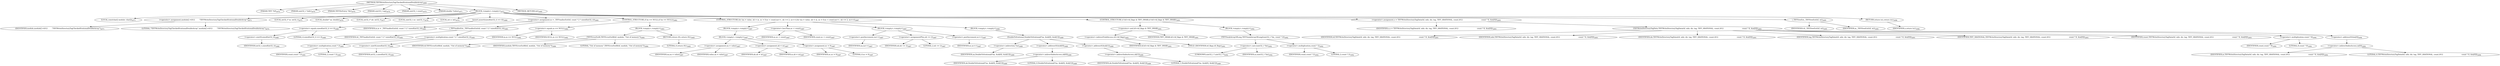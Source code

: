 digraph "TIFFWriteDirectoryTagCheckedSrationalDoubleArray" {  
"70737" [label = <(METHOD,TIFFWriteDirectoryTagCheckedSrationalDoubleArray)<SUB>2469</SUB>> ]
"70738" [label = <(PARAM,TIFF *tif)<SUB>2470</SUB>> ]
"70739" [label = <(PARAM,uint32_t *ndir)<SUB>2470</SUB>> ]
"70740" [label = <(PARAM,TIFFDirEntry *dir)<SUB>2470</SUB>> ]
"70741" [label = <(PARAM,uint16_t tag)<SUB>2470</SUB>> ]
"70742" [label = <(PARAM,uint32_t count)<SUB>2470</SUB>> ]
"70743" [label = <(PARAM,double *value)<SUB>2471</SUB>> ]
"70744" [label = <(BLOCK,&lt;empty&gt;,&lt;empty&gt;)<SUB>2472</SUB>> ]
"70745" [label = <(LOCAL,constchar[] module: char[])<SUB>2473</SUB>> ]
"70746" [label = <(&lt;operator&gt;.assignment,module[] =\012        &quot;TIFFWriteDirectoryTagCheckedSrationalDoubleArray&quot;)<SUB>2473</SUB>> ]
"70747" [label = <(IDENTIFIER,module,module[] =\012        &quot;TIFFWriteDirectoryTagCheckedSrationalDoubleArray&quot;)<SUB>2473</SUB>> ]
"70748" [label = <(LITERAL,&quot;TIFFWriteDirectoryTagCheckedSrationalDoubleArray&quot;,module[] =\012        &quot;TIFFWriteDirectoryTagCheckedSrationalDoubleArray&quot;)<SUB>2474</SUB>> ]
"70749" [label = <(LOCAL,int32_t* m: int32_t)<SUB>2475</SUB>> ]
"70750" [label = <(LOCAL,double* na: double)<SUB>2476</SUB>> ]
"70751" [label = <(LOCAL,int32_t* nb: int32_t)<SUB>2477</SUB>> ]
"70752" [label = <(LOCAL,uint32_t nc: uint32_t)<SUB>2478</SUB>> ]
"70753" [label = <(LOCAL,int o: int)<SUB>2479</SUB>> ]
"70754" [label = <(assert,assert(sizeof(int32_t) == 4))<SUB>2480</SUB>> ]
"70755" [label = <(&lt;operator&gt;.equals,sizeof(int32_t) == 4)<SUB>2480</SUB>> ]
"70756" [label = <(&lt;operator&gt;.sizeOf,sizeof(int32_t))<SUB>2480</SUB>> ]
"70757" [label = <(IDENTIFIER,int32_t,sizeof(int32_t))<SUB>2480</SUB>> ]
"70758" [label = <(LITERAL,4,sizeof(int32_t) == 4)<SUB>2480</SUB>> ]
"70759" [label = <(&lt;operator&gt;.assignment,m = _TIFFmallocExt(tif, count * 2 * sizeof(int32_t)))<SUB>2481</SUB>> ]
"70760" [label = <(IDENTIFIER,m,m = _TIFFmallocExt(tif, count * 2 * sizeof(int32_t)))<SUB>2481</SUB>> ]
"70761" [label = <(_TIFFmallocExt,_TIFFmallocExt(tif, count * 2 * sizeof(int32_t)))<SUB>2481</SUB>> ]
"70762" [label = <(IDENTIFIER,tif,_TIFFmallocExt(tif, count * 2 * sizeof(int32_t)))<SUB>2481</SUB>> ]
"70763" [label = <(&lt;operator&gt;.multiplication,count * 2 * sizeof(int32_t))<SUB>2481</SUB>> ]
"70764" [label = <(&lt;operator&gt;.multiplication,count * 2)<SUB>2481</SUB>> ]
"70765" [label = <(IDENTIFIER,count,count * 2)<SUB>2481</SUB>> ]
"70766" [label = <(LITERAL,2,count * 2)<SUB>2481</SUB>> ]
"70767" [label = <(&lt;operator&gt;.sizeOf,sizeof(int32_t))<SUB>2481</SUB>> ]
"70768" [label = <(IDENTIFIER,int32_t,sizeof(int32_t))<SUB>2481</SUB>> ]
"70769" [label = <(CONTROL_STRUCTURE,if (m == NULL),if (m == NULL))<SUB>2482</SUB>> ]
"70770" [label = <(&lt;operator&gt;.equals,m == NULL)<SUB>2482</SUB>> ]
"70771" [label = <(IDENTIFIER,m,m == NULL)<SUB>2482</SUB>> ]
"70772" [label = <(IDENTIFIER,NULL,m == NULL)<SUB>2482</SUB>> ]
"70773" [label = <(BLOCK,&lt;empty&gt;,&lt;empty&gt;)<SUB>2483</SUB>> ]
"70774" [label = <(TIFFErrorExtR,TIFFErrorExtR(tif, module, &quot;Out of memory&quot;))<SUB>2484</SUB>> ]
"70775" [label = <(IDENTIFIER,tif,TIFFErrorExtR(tif, module, &quot;Out of memory&quot;))<SUB>2484</SUB>> ]
"70776" [label = <(IDENTIFIER,module,TIFFErrorExtR(tif, module, &quot;Out of memory&quot;))<SUB>2484</SUB>> ]
"70777" [label = <(LITERAL,&quot;Out of memory&quot;,TIFFErrorExtR(tif, module, &quot;Out of memory&quot;))<SUB>2484</SUB>> ]
"70778" [label = <(RETURN,return (0);,return (0);)<SUB>2485</SUB>> ]
"70779" [label = <(LITERAL,0,return (0);)<SUB>2485</SUB>> ]
"70780" [label = <(CONTROL_STRUCTURE,for (na = value, nb = m, nc = 0;nc &lt; count;na++, nb += 2, nc++),for (na = value, nb = m, nc = 0;nc &lt; count;na++, nb += 2, nc++))<SUB>2487</SUB>> ]
"70781" [label = <(BLOCK,&lt;empty&gt;,&lt;empty&gt;)<SUB>2487</SUB>> ]
"70782" [label = <(BLOCK,&lt;empty&gt;,&lt;empty&gt;)<SUB>2487</SUB>> ]
"70783" [label = <(&lt;operator&gt;.assignment,na = value)<SUB>2487</SUB>> ]
"70784" [label = <(IDENTIFIER,na,na = value)<SUB>2487</SUB>> ]
"70785" [label = <(IDENTIFIER,value,na = value)<SUB>2487</SUB>> ]
"70786" [label = <(&lt;operator&gt;.assignment,nb = m)<SUB>2487</SUB>> ]
"70787" [label = <(IDENTIFIER,nb,nb = m)<SUB>2487</SUB>> ]
"70788" [label = <(IDENTIFIER,m,nb = m)<SUB>2487</SUB>> ]
"70789" [label = <(&lt;operator&gt;.assignment,nc = 0)<SUB>2487</SUB>> ]
"70790" [label = <(IDENTIFIER,nc,nc = 0)<SUB>2487</SUB>> ]
"70791" [label = <(LITERAL,0,nc = 0)<SUB>2487</SUB>> ]
"70792" [label = <(&lt;operator&gt;.lessThan,nc &lt; count)<SUB>2487</SUB>> ]
"70793" [label = <(IDENTIFIER,nc,nc &lt; count)<SUB>2487</SUB>> ]
"70794" [label = <(IDENTIFIER,count,nc &lt; count)<SUB>2487</SUB>> ]
"70795" [label = <(BLOCK,&lt;empty&gt;,&lt;empty&gt;)<SUB>2487</SUB>> ]
"70796" [label = <(&lt;operator&gt;.postIncrement,na++)<SUB>2487</SUB>> ]
"70797" [label = <(IDENTIFIER,na,na++)<SUB>2487</SUB>> ]
"70798" [label = <(&lt;operator&gt;.assignmentPlus,nb += 2)<SUB>2487</SUB>> ]
"70799" [label = <(IDENTIFIER,nb,nb += 2)<SUB>2487</SUB>> ]
"70800" [label = <(LITERAL,2,nb += 2)<SUB>2487</SUB>> ]
"70801" [label = <(&lt;operator&gt;.postIncrement,nc++)<SUB>2487</SUB>> ]
"70802" [label = <(IDENTIFIER,nc,nc++)<SUB>2487</SUB>> ]
"70803" [label = <(BLOCK,&lt;empty&gt;,&lt;empty&gt;)<SUB>2488</SUB>> ]
"70804" [label = <(DoubleToSrational,DoubleToSrational(*na, &amp;nb[0], &amp;nb[1]))<SUB>2489</SUB>> ]
"70805" [label = <(&lt;operator&gt;.indirection,*na)<SUB>2489</SUB>> ]
"70806" [label = <(IDENTIFIER,na,DoubleToSrational(*na, &amp;nb[0], &amp;nb[1]))<SUB>2489</SUB>> ]
"70807" [label = <(&lt;operator&gt;.addressOf,&amp;nb[0])<SUB>2489</SUB>> ]
"70808" [label = <(&lt;operator&gt;.indirectIndexAccess,nb[0])<SUB>2489</SUB>> ]
"70809" [label = <(IDENTIFIER,nb,DoubleToSrational(*na, &amp;nb[0], &amp;nb[1]))<SUB>2489</SUB>> ]
"70810" [label = <(LITERAL,0,DoubleToSrational(*na, &amp;nb[0], &amp;nb[1]))<SUB>2489</SUB>> ]
"70811" [label = <(&lt;operator&gt;.addressOf,&amp;nb[1])<SUB>2489</SUB>> ]
"70812" [label = <(&lt;operator&gt;.indirectIndexAccess,nb[1])<SUB>2489</SUB>> ]
"70813" [label = <(IDENTIFIER,nb,DoubleToSrational(*na, &amp;nb[0], &amp;nb[1]))<SUB>2489</SUB>> ]
"70814" [label = <(LITERAL,1,DoubleToSrational(*na, &amp;nb[0], &amp;nb[1]))<SUB>2489</SUB>> ]
"70815" [label = <(CONTROL_STRUCTURE,if (tif-&gt;tif_flags &amp; TIFF_SWAB),if (tif-&gt;tif_flags &amp; TIFF_SWAB))<SUB>2491</SUB>> ]
"70816" [label = <(&lt;operator&gt;.and,tif-&gt;tif_flags &amp; TIFF_SWAB)<SUB>2491</SUB>> ]
"70817" [label = <(&lt;operator&gt;.indirectFieldAccess,tif-&gt;tif_flags)<SUB>2491</SUB>> ]
"70818" [label = <(IDENTIFIER,tif,tif-&gt;tif_flags &amp; TIFF_SWAB)<SUB>2491</SUB>> ]
"70819" [label = <(FIELD_IDENTIFIER,tif_flags,tif_flags)<SUB>2491</SUB>> ]
"70820" [label = <(IDENTIFIER,TIFF_SWAB,tif-&gt;tif_flags &amp; TIFF_SWAB)<SUB>2491</SUB>> ]
"70821" [label = <(BLOCK,&lt;empty&gt;,&lt;empty&gt;)<SUB>2492</SUB>> ]
"70822" [label = <(TIFFSwabArrayOfLong,TIFFSwabArrayOfLong((uint32_t *)m, count * 2))<SUB>2492</SUB>> ]
"70823" [label = <(&lt;operator&gt;.cast,(uint32_t *)m)<SUB>2492</SUB>> ]
"70824" [label = <(UNKNOWN,uint32_t *,uint32_t *)<SUB>2492</SUB>> ]
"70825" [label = <(IDENTIFIER,m,(uint32_t *)m)<SUB>2492</SUB>> ]
"70826" [label = <(&lt;operator&gt;.multiplication,count * 2)<SUB>2492</SUB>> ]
"70827" [label = <(IDENTIFIER,count,count * 2)<SUB>2492</SUB>> ]
"70828" [label = <(LITERAL,2,count * 2)<SUB>2492</SUB>> ]
"70829" [label = <(&lt;operator&gt;.assignment,o = TIFFWriteDirectoryTagData(tif, ndir, dir, tag, TIFF_SRATIONAL, count,\012                                  count * 8, &amp;m[0]))<SUB>2493</SUB>> ]
"70830" [label = <(IDENTIFIER,o,o = TIFFWriteDirectoryTagData(tif, ndir, dir, tag, TIFF_SRATIONAL, count,\012                                  count * 8, &amp;m[0]))<SUB>2493</SUB>> ]
"70831" [label = <(TIFFWriteDirectoryTagData,TIFFWriteDirectoryTagData(tif, ndir, dir, tag, TIFF_SRATIONAL, count,\012                                  count * 8, &amp;m[0]))<SUB>2493</SUB>> ]
"70832" [label = <(IDENTIFIER,tif,TIFFWriteDirectoryTagData(tif, ndir, dir, tag, TIFF_SRATIONAL, count,\012                                  count * 8, &amp;m[0]))<SUB>2493</SUB>> ]
"70833" [label = <(IDENTIFIER,ndir,TIFFWriteDirectoryTagData(tif, ndir, dir, tag, TIFF_SRATIONAL, count,\012                                  count * 8, &amp;m[0]))<SUB>2493</SUB>> ]
"70834" [label = <(IDENTIFIER,dir,TIFFWriteDirectoryTagData(tif, ndir, dir, tag, TIFF_SRATIONAL, count,\012                                  count * 8, &amp;m[0]))<SUB>2493</SUB>> ]
"70835" [label = <(IDENTIFIER,tag,TIFFWriteDirectoryTagData(tif, ndir, dir, tag, TIFF_SRATIONAL, count,\012                                  count * 8, &amp;m[0]))<SUB>2493</SUB>> ]
"70836" [label = <(IDENTIFIER,TIFF_SRATIONAL,TIFFWriteDirectoryTagData(tif, ndir, dir, tag, TIFF_SRATIONAL, count,\012                                  count * 8, &amp;m[0]))<SUB>2493</SUB>> ]
"70837" [label = <(IDENTIFIER,count,TIFFWriteDirectoryTagData(tif, ndir, dir, tag, TIFF_SRATIONAL, count,\012                                  count * 8, &amp;m[0]))<SUB>2493</SUB>> ]
"70838" [label = <(&lt;operator&gt;.multiplication,count * 8)<SUB>2494</SUB>> ]
"70839" [label = <(IDENTIFIER,count,count * 8)<SUB>2494</SUB>> ]
"70840" [label = <(LITERAL,8,count * 8)<SUB>2494</SUB>> ]
"70841" [label = <(&lt;operator&gt;.addressOf,&amp;m[0])<SUB>2494</SUB>> ]
"70842" [label = <(&lt;operator&gt;.indirectIndexAccess,m[0])<SUB>2494</SUB>> ]
"70843" [label = <(IDENTIFIER,m,TIFFWriteDirectoryTagData(tif, ndir, dir, tag, TIFF_SRATIONAL, count,\012                                  count * 8, &amp;m[0]))<SUB>2494</SUB>> ]
"70844" [label = <(LITERAL,0,TIFFWriteDirectoryTagData(tif, ndir, dir, tag, TIFF_SRATIONAL, count,\012                                  count * 8, &amp;m[0]))<SUB>2494</SUB>> ]
"70845" [label = <(_TIFFfreeExt,_TIFFfreeExt(tif, m))<SUB>2495</SUB>> ]
"70846" [label = <(IDENTIFIER,tif,_TIFFfreeExt(tif, m))<SUB>2495</SUB>> ]
"70847" [label = <(IDENTIFIER,m,_TIFFfreeExt(tif, m))<SUB>2495</SUB>> ]
"70848" [label = <(RETURN,return (o);,return (o);)<SUB>2496</SUB>> ]
"70849" [label = <(IDENTIFIER,o,return (o);)<SUB>2496</SUB>> ]
"70850" [label = <(METHOD_RETURN,int)<SUB>2469</SUB>> ]
  "70737" -> "70738" 
  "70737" -> "70739" 
  "70737" -> "70740" 
  "70737" -> "70741" 
  "70737" -> "70742" 
  "70737" -> "70743" 
  "70737" -> "70744" 
  "70737" -> "70850" 
  "70744" -> "70745" 
  "70744" -> "70746" 
  "70744" -> "70749" 
  "70744" -> "70750" 
  "70744" -> "70751" 
  "70744" -> "70752" 
  "70744" -> "70753" 
  "70744" -> "70754" 
  "70744" -> "70759" 
  "70744" -> "70769" 
  "70744" -> "70780" 
  "70744" -> "70815" 
  "70744" -> "70829" 
  "70744" -> "70845" 
  "70744" -> "70848" 
  "70746" -> "70747" 
  "70746" -> "70748" 
  "70754" -> "70755" 
  "70755" -> "70756" 
  "70755" -> "70758" 
  "70756" -> "70757" 
  "70759" -> "70760" 
  "70759" -> "70761" 
  "70761" -> "70762" 
  "70761" -> "70763" 
  "70763" -> "70764" 
  "70763" -> "70767" 
  "70764" -> "70765" 
  "70764" -> "70766" 
  "70767" -> "70768" 
  "70769" -> "70770" 
  "70769" -> "70773" 
  "70770" -> "70771" 
  "70770" -> "70772" 
  "70773" -> "70774" 
  "70773" -> "70778" 
  "70774" -> "70775" 
  "70774" -> "70776" 
  "70774" -> "70777" 
  "70778" -> "70779" 
  "70780" -> "70781" 
  "70780" -> "70792" 
  "70780" -> "70795" 
  "70780" -> "70803" 
  "70781" -> "70782" 
  "70782" -> "70783" 
  "70782" -> "70786" 
  "70782" -> "70789" 
  "70783" -> "70784" 
  "70783" -> "70785" 
  "70786" -> "70787" 
  "70786" -> "70788" 
  "70789" -> "70790" 
  "70789" -> "70791" 
  "70792" -> "70793" 
  "70792" -> "70794" 
  "70795" -> "70796" 
  "70795" -> "70798" 
  "70795" -> "70801" 
  "70796" -> "70797" 
  "70798" -> "70799" 
  "70798" -> "70800" 
  "70801" -> "70802" 
  "70803" -> "70804" 
  "70804" -> "70805" 
  "70804" -> "70807" 
  "70804" -> "70811" 
  "70805" -> "70806" 
  "70807" -> "70808" 
  "70808" -> "70809" 
  "70808" -> "70810" 
  "70811" -> "70812" 
  "70812" -> "70813" 
  "70812" -> "70814" 
  "70815" -> "70816" 
  "70815" -> "70821" 
  "70816" -> "70817" 
  "70816" -> "70820" 
  "70817" -> "70818" 
  "70817" -> "70819" 
  "70821" -> "70822" 
  "70822" -> "70823" 
  "70822" -> "70826" 
  "70823" -> "70824" 
  "70823" -> "70825" 
  "70826" -> "70827" 
  "70826" -> "70828" 
  "70829" -> "70830" 
  "70829" -> "70831" 
  "70831" -> "70832" 
  "70831" -> "70833" 
  "70831" -> "70834" 
  "70831" -> "70835" 
  "70831" -> "70836" 
  "70831" -> "70837" 
  "70831" -> "70838" 
  "70831" -> "70841" 
  "70838" -> "70839" 
  "70838" -> "70840" 
  "70841" -> "70842" 
  "70842" -> "70843" 
  "70842" -> "70844" 
  "70845" -> "70846" 
  "70845" -> "70847" 
  "70848" -> "70849" 
}
